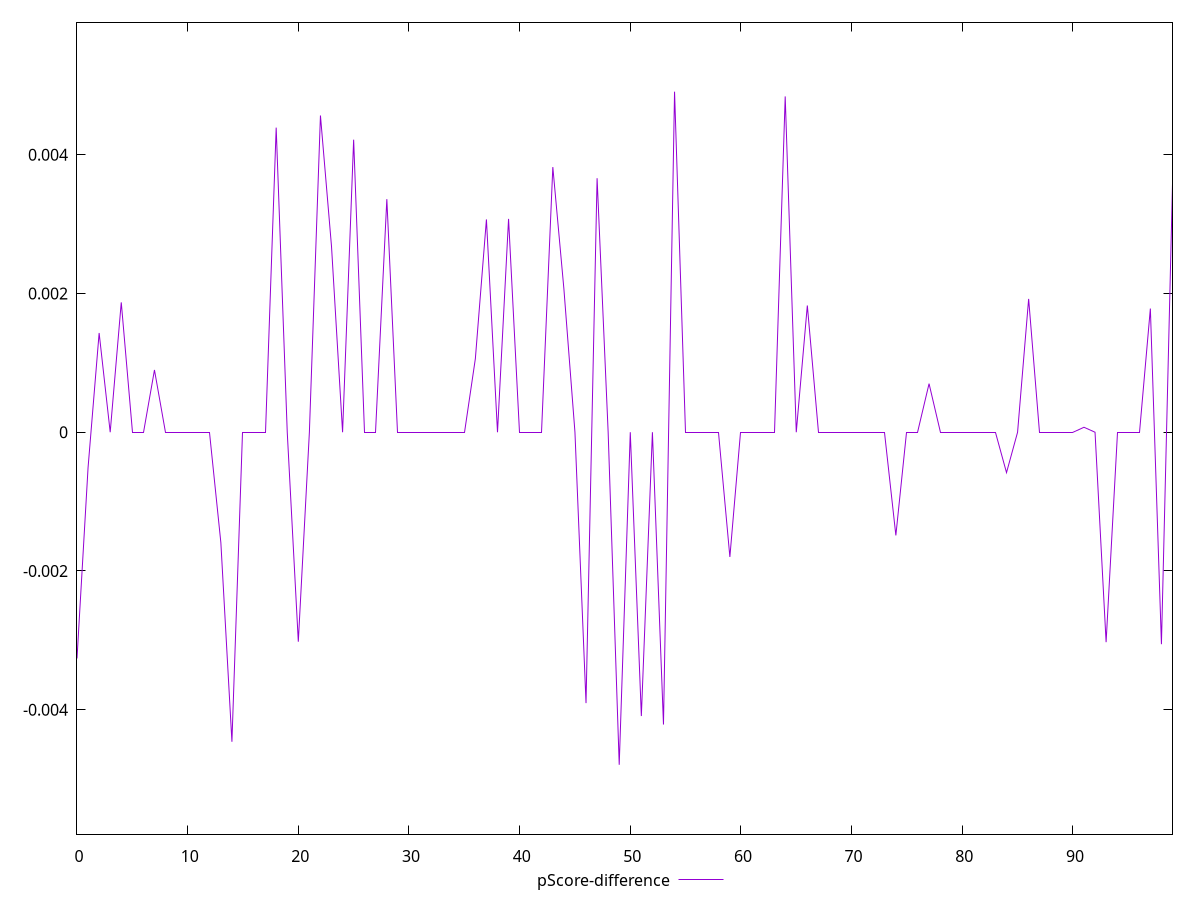 reset

$pScoreDifference <<EOF
0 -0.0032622222222221664
1 -0.0005091667175294301
2 0.0014308329423269317
3 0
4 0.0018724997838338586
5 0
6 0
7 0.0008974997202555457
8 0
9 0
10 0
11 0
12 0
13 -0.001591666936874403
14 -0.00446333328882853
15 0
16 0
17 0
18 0.00439249992370605
19 0
20 -0.0030199996630351222
21 0
22 0.004566667079925479
23 0.0026783331235250563
24 0
25 0.004218333562215126
26 0
27 0
28 0.0033608333269754542
29 0
30 0
31 0
32 0
33 0
34 0
35 0
36 0.0010608335336048658
37 0.0030683334668477613
38 0
39 0.0030758333206176713
40 0
41 0
42 0
43 0.00382333318392436
44 0.0020674999554951556
45 0
46 -0.0039058335622151885
47 0.0036624995867410304
48 0
49 -0.004794999758402474
50 0
51 -0.004092499812443973
52 0
53 -0.004215000073115038
54 0.004910833438237505
55 0
56 0
57 0
58 0
59 -0.0017983329296112904
60 0
61 0
62 0
63 0
64 0.004841666221618635
65 0
66 0.0018274994691213076
67 0
68 0
69 0
70 0
71 0
72 0
73 0
74 -0.0014874998728434674
75 0
76 0
77 0.0006999997297922889
78 0
79 0
80 0
81 0
82 0
83 0
84 -0.0005825002988180117
85 0
86 0.0019225001335143599
87 0
88 0
89 0
90 0
91 0.00007166663805635576
92 0
93 -0.0030266666412354093
94 0
95 0
96 0
97 0.0017833332220712483
98 -0.003056666453679413
99 0.0035808332761128048
EOF

set key outside below
set xrange [0:99]
set yrange [-0.005794999758402474:0.005910833438237505]
set trange [-0.005794999758402474:0.005910833438237505]
set terminal svg size 640, 500 enhanced background rgb 'white'
set output "report_00017_2021-02-10T15-08-03.406Z/uses-rel-preconnect/samples/pages+cached+noadtech+nomedia+nocss/pScore-difference/values.svg"

plot $pScoreDifference title "pScore-difference" with line

reset
